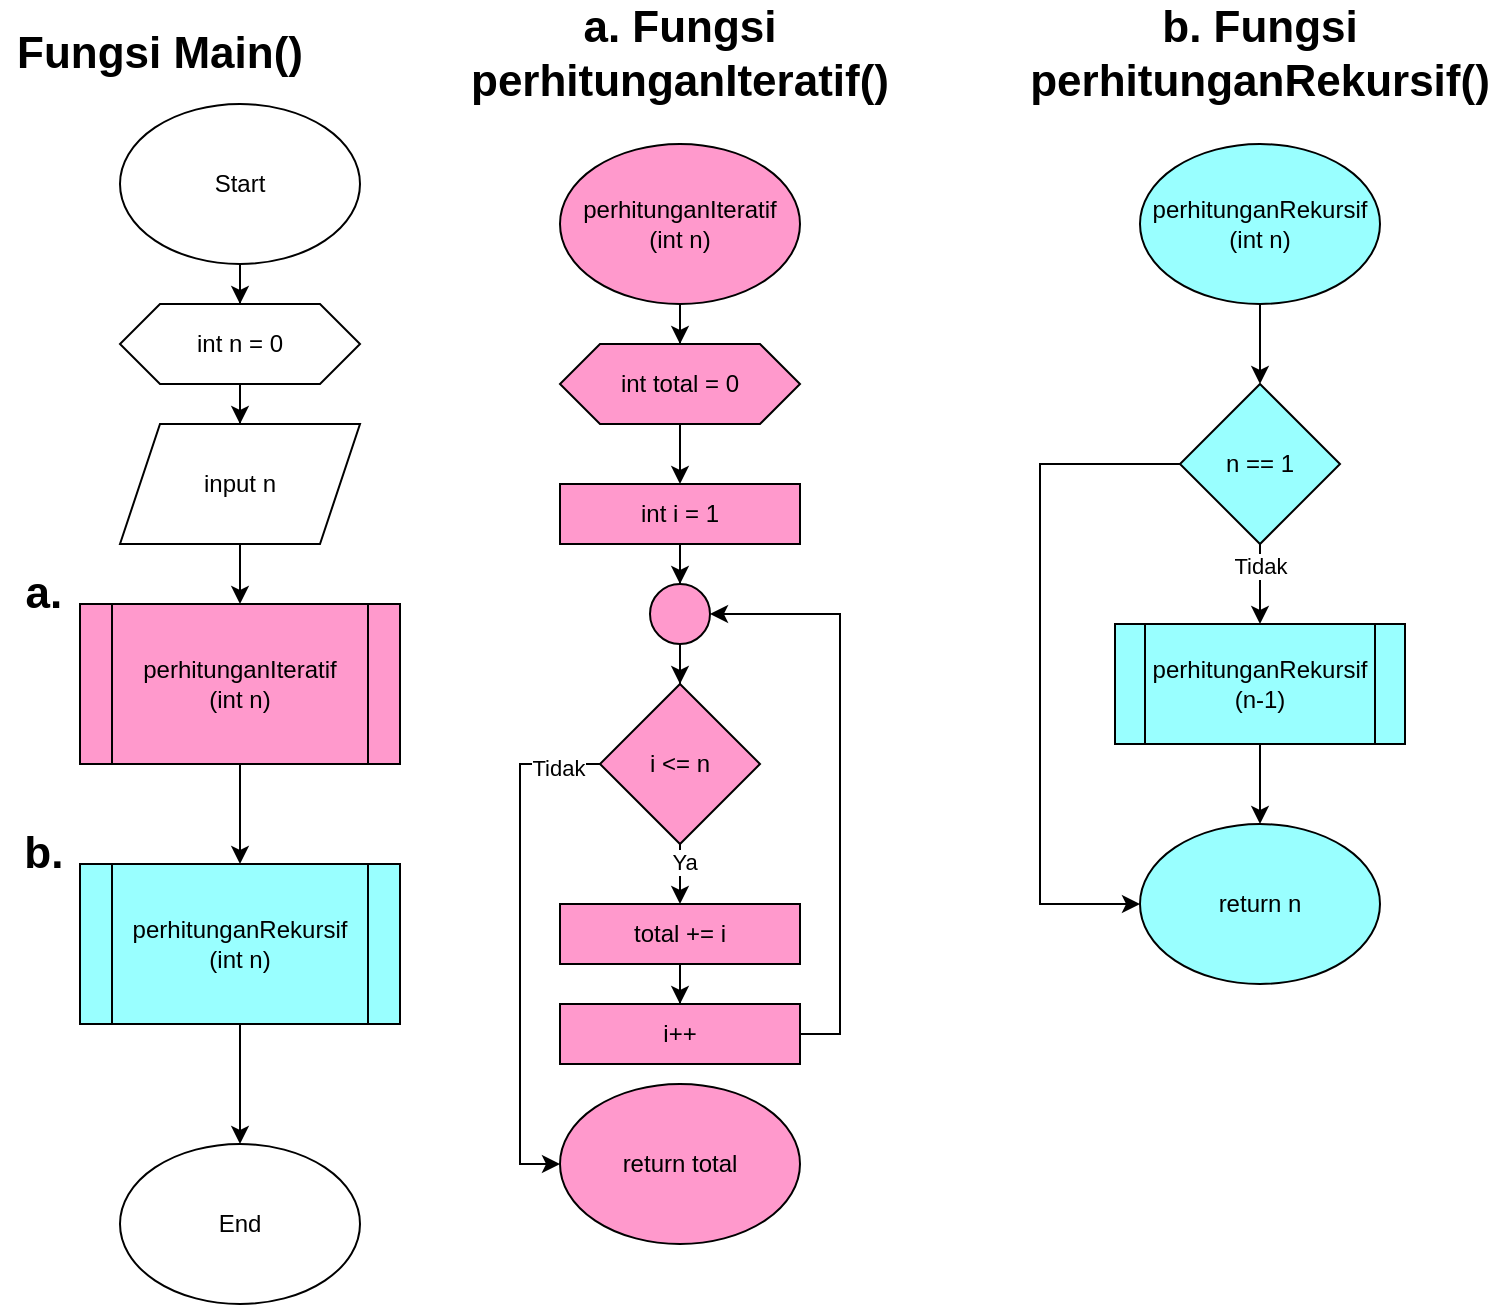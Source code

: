 <mxfile version="22.1.4" type="device">
  <diagram id="C5RBs43oDa-KdzZeNtuy" name="Page-1">
    <mxGraphModel dx="1304" dy="713" grid="1" gridSize="10" guides="1" tooltips="1" connect="1" arrows="1" fold="1" page="1" pageScale="1" pageWidth="827" pageHeight="1169" math="0" shadow="0">
      <root>
        <mxCell id="WIyWlLk6GJQsqaUBKTNV-0" />
        <mxCell id="WIyWlLk6GJQsqaUBKTNV-1" parent="WIyWlLk6GJQsqaUBKTNV-0" />
        <mxCell id="KwxrxgcA9bd_IWMUB1Oh-1" value="Fungsi Main()" style="text;html=1;strokeColor=none;fillColor=none;align=center;verticalAlign=middle;whiteSpace=wrap;rounded=0;fontStyle=1;fontSize=22;" vertex="1" parent="WIyWlLk6GJQsqaUBKTNV-1">
          <mxGeometry x="60" y="30" width="160" height="30" as="geometry" />
        </mxCell>
        <mxCell id="KwxrxgcA9bd_IWMUB1Oh-44" value="" style="edgeStyle=orthogonalEdgeStyle;rounded=0;orthogonalLoop=1;jettySize=auto;html=1;" edge="1" parent="WIyWlLk6GJQsqaUBKTNV-1" source="KwxrxgcA9bd_IWMUB1Oh-2" target="KwxrxgcA9bd_IWMUB1Oh-43">
          <mxGeometry relative="1" as="geometry" />
        </mxCell>
        <mxCell id="KwxrxgcA9bd_IWMUB1Oh-2" value="Start" style="ellipse;whiteSpace=wrap;html=1;" vertex="1" parent="WIyWlLk6GJQsqaUBKTNV-1">
          <mxGeometry x="120" y="70" width="120" height="80" as="geometry" />
        </mxCell>
        <mxCell id="KwxrxgcA9bd_IWMUB1Oh-7" style="edgeStyle=orthogonalEdgeStyle;rounded=0;orthogonalLoop=1;jettySize=auto;html=1;" edge="1" parent="WIyWlLk6GJQsqaUBKTNV-1" source="KwxrxgcA9bd_IWMUB1Oh-3" target="KwxrxgcA9bd_IWMUB1Oh-6">
          <mxGeometry relative="1" as="geometry" />
        </mxCell>
        <mxCell id="KwxrxgcA9bd_IWMUB1Oh-3" value="perhitunganIteratif&lt;br&gt;(int n)" style="shape=process;whiteSpace=wrap;html=1;backgroundOutline=1;fillColor=#FF99CC;" vertex="1" parent="WIyWlLk6GJQsqaUBKTNV-1">
          <mxGeometry x="100" y="320" width="160" height="80" as="geometry" />
        </mxCell>
        <mxCell id="KwxrxgcA9bd_IWMUB1Oh-9" value="" style="edgeStyle=orthogonalEdgeStyle;rounded=0;orthogonalLoop=1;jettySize=auto;html=1;" edge="1" parent="WIyWlLk6GJQsqaUBKTNV-1" source="KwxrxgcA9bd_IWMUB1Oh-6" target="KwxrxgcA9bd_IWMUB1Oh-8">
          <mxGeometry relative="1" as="geometry" />
        </mxCell>
        <mxCell id="KwxrxgcA9bd_IWMUB1Oh-6" value="perhitunganRekursif&lt;br&gt;(int n)" style="shape=process;whiteSpace=wrap;html=1;backgroundOutline=1;fillColor=#99FFFF;" vertex="1" parent="WIyWlLk6GJQsqaUBKTNV-1">
          <mxGeometry x="100" y="450" width="160" height="80" as="geometry" />
        </mxCell>
        <mxCell id="KwxrxgcA9bd_IWMUB1Oh-8" value="End" style="ellipse;whiteSpace=wrap;html=1;" vertex="1" parent="WIyWlLk6GJQsqaUBKTNV-1">
          <mxGeometry x="120" y="590" width="120" height="80" as="geometry" />
        </mxCell>
        <mxCell id="KwxrxgcA9bd_IWMUB1Oh-11" value="a.&amp;nbsp;" style="text;html=1;strokeColor=none;fillColor=none;align=center;verticalAlign=middle;whiteSpace=wrap;rounded=0;fontStyle=1;fontSize=22;" vertex="1" parent="WIyWlLk6GJQsqaUBKTNV-1">
          <mxGeometry x="70" y="300" width="30" height="30" as="geometry" />
        </mxCell>
        <mxCell id="KwxrxgcA9bd_IWMUB1Oh-12" value="b.&amp;nbsp;" style="text;html=1;strokeColor=none;fillColor=none;align=center;verticalAlign=middle;whiteSpace=wrap;rounded=0;fontStyle=1;fontSize=22;" vertex="1" parent="WIyWlLk6GJQsqaUBKTNV-1">
          <mxGeometry x="70" y="430" width="30" height="30" as="geometry" />
        </mxCell>
        <mxCell id="KwxrxgcA9bd_IWMUB1Oh-13" value="a. Fungsi perhitunganIteratif()" style="text;html=1;strokeColor=none;fillColor=none;align=center;verticalAlign=middle;whiteSpace=wrap;rounded=0;fontStyle=1;fontSize=22;" vertex="1" parent="WIyWlLk6GJQsqaUBKTNV-1">
          <mxGeometry x="320" y="30" width="160" height="30" as="geometry" />
        </mxCell>
        <mxCell id="KwxrxgcA9bd_IWMUB1Oh-16" value="" style="edgeStyle=orthogonalEdgeStyle;rounded=0;orthogonalLoop=1;jettySize=auto;html=1;fillColor=#FF99CC;" edge="1" parent="WIyWlLk6GJQsqaUBKTNV-1" source="KwxrxgcA9bd_IWMUB1Oh-14" target="KwxrxgcA9bd_IWMUB1Oh-15">
          <mxGeometry relative="1" as="geometry" />
        </mxCell>
        <mxCell id="KwxrxgcA9bd_IWMUB1Oh-14" value="perhitunganIteratif&lt;br&gt;(int n)" style="ellipse;whiteSpace=wrap;html=1;fillColor=#FF99CC;" vertex="1" parent="WIyWlLk6GJQsqaUBKTNV-1">
          <mxGeometry x="340" y="90" width="120" height="80" as="geometry" />
        </mxCell>
        <mxCell id="KwxrxgcA9bd_IWMUB1Oh-18" value="" style="edgeStyle=orthogonalEdgeStyle;rounded=0;orthogonalLoop=1;jettySize=auto;html=1;fillColor=#FF99CC;" edge="1" parent="WIyWlLk6GJQsqaUBKTNV-1" source="KwxrxgcA9bd_IWMUB1Oh-15" target="KwxrxgcA9bd_IWMUB1Oh-17">
          <mxGeometry relative="1" as="geometry" />
        </mxCell>
        <mxCell id="KwxrxgcA9bd_IWMUB1Oh-15" value="int total = 0" style="shape=hexagon;perimeter=hexagonPerimeter2;whiteSpace=wrap;html=1;fixedSize=1;fillColor=#FF99CC;" vertex="1" parent="WIyWlLk6GJQsqaUBKTNV-1">
          <mxGeometry x="340" y="190" width="120" height="40" as="geometry" />
        </mxCell>
        <mxCell id="KwxrxgcA9bd_IWMUB1Oh-20" value="" style="edgeStyle=orthogonalEdgeStyle;rounded=0;orthogonalLoop=1;jettySize=auto;html=1;fillColor=#FF99CC;" edge="1" parent="WIyWlLk6GJQsqaUBKTNV-1" source="KwxrxgcA9bd_IWMUB1Oh-17" target="KwxrxgcA9bd_IWMUB1Oh-19">
          <mxGeometry relative="1" as="geometry" />
        </mxCell>
        <mxCell id="KwxrxgcA9bd_IWMUB1Oh-17" value="int i = 1" style="rounded=0;whiteSpace=wrap;html=1;fillColor=#FF99CC;" vertex="1" parent="WIyWlLk6GJQsqaUBKTNV-1">
          <mxGeometry x="340" y="260" width="120" height="30" as="geometry" />
        </mxCell>
        <mxCell id="KwxrxgcA9bd_IWMUB1Oh-22" value="" style="edgeStyle=orthogonalEdgeStyle;rounded=0;orthogonalLoop=1;jettySize=auto;html=1;fillColor=#FF99CC;" edge="1" parent="WIyWlLk6GJQsqaUBKTNV-1" source="KwxrxgcA9bd_IWMUB1Oh-19" target="KwxrxgcA9bd_IWMUB1Oh-21">
          <mxGeometry relative="1" as="geometry" />
        </mxCell>
        <mxCell id="KwxrxgcA9bd_IWMUB1Oh-19" value="" style="ellipse;whiteSpace=wrap;html=1;aspect=fixed;fillColor=#FF99CC;" vertex="1" parent="WIyWlLk6GJQsqaUBKTNV-1">
          <mxGeometry x="385" y="310" width="30" height="30" as="geometry" />
        </mxCell>
        <mxCell id="KwxrxgcA9bd_IWMUB1Oh-24" value="" style="edgeStyle=orthogonalEdgeStyle;rounded=0;orthogonalLoop=1;jettySize=auto;html=1;fillColor=#FF99CC;" edge="1" parent="WIyWlLk6GJQsqaUBKTNV-1" source="KwxrxgcA9bd_IWMUB1Oh-21" target="KwxrxgcA9bd_IWMUB1Oh-23">
          <mxGeometry relative="1" as="geometry" />
        </mxCell>
        <mxCell id="KwxrxgcA9bd_IWMUB1Oh-31" value="Ya" style="edgeLabel;html=1;align=center;verticalAlign=middle;resizable=0;points=[];fillColor=#FF99CC;" vertex="1" connectable="0" parent="KwxrxgcA9bd_IWMUB1Oh-24">
          <mxGeometry x="-0.64" y="2" relative="1" as="geometry">
            <mxPoint as="offset" />
          </mxGeometry>
        </mxCell>
        <mxCell id="KwxrxgcA9bd_IWMUB1Oh-29" style="edgeStyle=orthogonalEdgeStyle;rounded=0;orthogonalLoop=1;jettySize=auto;html=1;entryX=0;entryY=0.5;entryDx=0;entryDy=0;fillColor=#FF99CC;" edge="1" parent="WIyWlLk6GJQsqaUBKTNV-1" source="KwxrxgcA9bd_IWMUB1Oh-21" target="KwxrxgcA9bd_IWMUB1Oh-25">
          <mxGeometry relative="1" as="geometry">
            <Array as="points">
              <mxPoint x="320" y="400" />
              <mxPoint x="320" y="600" />
            </Array>
          </mxGeometry>
        </mxCell>
        <mxCell id="KwxrxgcA9bd_IWMUB1Oh-30" value="Tidak" style="edgeLabel;html=1;align=center;verticalAlign=middle;resizable=0;points=[];fillColor=#FF99CC;" vertex="1" connectable="0" parent="KwxrxgcA9bd_IWMUB1Oh-29">
          <mxGeometry x="-0.84" y="2" relative="1" as="geometry">
            <mxPoint as="offset" />
          </mxGeometry>
        </mxCell>
        <mxCell id="KwxrxgcA9bd_IWMUB1Oh-21" value="i &amp;lt;= n" style="rhombus;whiteSpace=wrap;html=1;fillColor=#FF99CC;" vertex="1" parent="WIyWlLk6GJQsqaUBKTNV-1">
          <mxGeometry x="360" y="360" width="80" height="80" as="geometry" />
        </mxCell>
        <mxCell id="KwxrxgcA9bd_IWMUB1Oh-27" value="" style="edgeStyle=orthogonalEdgeStyle;rounded=0;orthogonalLoop=1;jettySize=auto;html=1;fillColor=#FF99CC;" edge="1" parent="WIyWlLk6GJQsqaUBKTNV-1" source="KwxrxgcA9bd_IWMUB1Oh-23" target="KwxrxgcA9bd_IWMUB1Oh-26">
          <mxGeometry relative="1" as="geometry" />
        </mxCell>
        <mxCell id="KwxrxgcA9bd_IWMUB1Oh-23" value="total += i" style="rounded=0;whiteSpace=wrap;html=1;fillColor=#FF99CC;" vertex="1" parent="WIyWlLk6GJQsqaUBKTNV-1">
          <mxGeometry x="340" y="470" width="120" height="30" as="geometry" />
        </mxCell>
        <mxCell id="KwxrxgcA9bd_IWMUB1Oh-25" value="return total" style="ellipse;whiteSpace=wrap;html=1;fillColor=#FF99CC;" vertex="1" parent="WIyWlLk6GJQsqaUBKTNV-1">
          <mxGeometry x="340" y="560" width="120" height="80" as="geometry" />
        </mxCell>
        <mxCell id="KwxrxgcA9bd_IWMUB1Oh-28" style="edgeStyle=orthogonalEdgeStyle;rounded=0;orthogonalLoop=1;jettySize=auto;html=1;entryX=1;entryY=0.5;entryDx=0;entryDy=0;fillColor=#FF99CC;" edge="1" parent="WIyWlLk6GJQsqaUBKTNV-1" source="KwxrxgcA9bd_IWMUB1Oh-26" target="KwxrxgcA9bd_IWMUB1Oh-19">
          <mxGeometry relative="1" as="geometry">
            <Array as="points">
              <mxPoint x="480" y="535" />
              <mxPoint x="480" y="325" />
            </Array>
          </mxGeometry>
        </mxCell>
        <mxCell id="KwxrxgcA9bd_IWMUB1Oh-26" value="i++" style="rounded=0;whiteSpace=wrap;html=1;fillColor=#FF99CC;" vertex="1" parent="WIyWlLk6GJQsqaUBKTNV-1">
          <mxGeometry x="340" y="520" width="120" height="30" as="geometry" />
        </mxCell>
        <mxCell id="KwxrxgcA9bd_IWMUB1Oh-32" value="b. Fungsi perhitunganRekursif()" style="text;html=1;strokeColor=none;fillColor=none;align=center;verticalAlign=middle;whiteSpace=wrap;rounded=0;fontStyle=1;fontSize=22;" vertex="1" parent="WIyWlLk6GJQsqaUBKTNV-1">
          <mxGeometry x="610" y="30" width="160" height="30" as="geometry" />
        </mxCell>
        <mxCell id="KwxrxgcA9bd_IWMUB1Oh-35" value="" style="edgeStyle=orthogonalEdgeStyle;rounded=0;orthogonalLoop=1;jettySize=auto;html=1;fillColor=#99FFFF;" edge="1" parent="WIyWlLk6GJQsqaUBKTNV-1" source="KwxrxgcA9bd_IWMUB1Oh-33" target="KwxrxgcA9bd_IWMUB1Oh-34">
          <mxGeometry relative="1" as="geometry" />
        </mxCell>
        <mxCell id="KwxrxgcA9bd_IWMUB1Oh-33" value="perhitunganRekursif&lt;br&gt;(int n)" style="ellipse;whiteSpace=wrap;html=1;fillColor=#99FFFF;" vertex="1" parent="WIyWlLk6GJQsqaUBKTNV-1">
          <mxGeometry x="630" y="90" width="120" height="80" as="geometry" />
        </mxCell>
        <mxCell id="KwxrxgcA9bd_IWMUB1Oh-37" value="" style="edgeStyle=orthogonalEdgeStyle;rounded=0;orthogonalLoop=1;jettySize=auto;html=1;fillColor=#99FFFF;" edge="1" parent="WIyWlLk6GJQsqaUBKTNV-1" source="KwxrxgcA9bd_IWMUB1Oh-34" target="KwxrxgcA9bd_IWMUB1Oh-36">
          <mxGeometry relative="1" as="geometry" />
        </mxCell>
        <mxCell id="KwxrxgcA9bd_IWMUB1Oh-38" value="Tidak" style="edgeLabel;html=1;align=center;verticalAlign=middle;resizable=0;points=[];fillColor=#99FFFF;" vertex="1" connectable="0" parent="KwxrxgcA9bd_IWMUB1Oh-37">
          <mxGeometry x="-0.587" y="-1" relative="1" as="geometry">
            <mxPoint x="1" y="2" as="offset" />
          </mxGeometry>
        </mxCell>
        <mxCell id="KwxrxgcA9bd_IWMUB1Oh-40" style="edgeStyle=orthogonalEdgeStyle;rounded=0;orthogonalLoop=1;jettySize=auto;html=1;entryX=0;entryY=0.5;entryDx=0;entryDy=0;fillColor=#99FFFF;" edge="1" parent="WIyWlLk6GJQsqaUBKTNV-1" source="KwxrxgcA9bd_IWMUB1Oh-34" target="KwxrxgcA9bd_IWMUB1Oh-39">
          <mxGeometry relative="1" as="geometry">
            <Array as="points">
              <mxPoint x="580" y="250" />
              <mxPoint x="580" y="470" />
            </Array>
          </mxGeometry>
        </mxCell>
        <mxCell id="KwxrxgcA9bd_IWMUB1Oh-34" value="n == 1" style="rhombus;whiteSpace=wrap;html=1;fillColor=#99FFFF;" vertex="1" parent="WIyWlLk6GJQsqaUBKTNV-1">
          <mxGeometry x="650" y="210" width="80" height="80" as="geometry" />
        </mxCell>
        <mxCell id="KwxrxgcA9bd_IWMUB1Oh-41" style="edgeStyle=orthogonalEdgeStyle;rounded=0;orthogonalLoop=1;jettySize=auto;html=1;entryX=0.5;entryY=0;entryDx=0;entryDy=0;fillColor=#99FFFF;" edge="1" parent="WIyWlLk6GJQsqaUBKTNV-1" source="KwxrxgcA9bd_IWMUB1Oh-36" target="KwxrxgcA9bd_IWMUB1Oh-39">
          <mxGeometry relative="1" as="geometry" />
        </mxCell>
        <mxCell id="KwxrxgcA9bd_IWMUB1Oh-36" value="perhitunganRekursif&lt;br&gt;(n-1)" style="shape=process;whiteSpace=wrap;html=1;backgroundOutline=1;fillColor=#99FFFF;" vertex="1" parent="WIyWlLk6GJQsqaUBKTNV-1">
          <mxGeometry x="617.5" y="330" width="145" height="60" as="geometry" />
        </mxCell>
        <mxCell id="KwxrxgcA9bd_IWMUB1Oh-39" value="return n" style="ellipse;whiteSpace=wrap;html=1;fillColor=#99FFFF;" vertex="1" parent="WIyWlLk6GJQsqaUBKTNV-1">
          <mxGeometry x="630" y="430" width="120" height="80" as="geometry" />
        </mxCell>
        <mxCell id="KwxrxgcA9bd_IWMUB1Oh-46" value="" style="edgeStyle=orthogonalEdgeStyle;rounded=0;orthogonalLoop=1;jettySize=auto;html=1;" edge="1" parent="WIyWlLk6GJQsqaUBKTNV-1" source="KwxrxgcA9bd_IWMUB1Oh-42" target="KwxrxgcA9bd_IWMUB1Oh-3">
          <mxGeometry relative="1" as="geometry" />
        </mxCell>
        <mxCell id="KwxrxgcA9bd_IWMUB1Oh-42" value="input n" style="shape=parallelogram;perimeter=parallelogramPerimeter;whiteSpace=wrap;html=1;fixedSize=1;" vertex="1" parent="WIyWlLk6GJQsqaUBKTNV-1">
          <mxGeometry x="120" y="230" width="120" height="60" as="geometry" />
        </mxCell>
        <mxCell id="KwxrxgcA9bd_IWMUB1Oh-45" value="" style="edgeStyle=orthogonalEdgeStyle;rounded=0;orthogonalLoop=1;jettySize=auto;html=1;" edge="1" parent="WIyWlLk6GJQsqaUBKTNV-1" source="KwxrxgcA9bd_IWMUB1Oh-43" target="KwxrxgcA9bd_IWMUB1Oh-42">
          <mxGeometry relative="1" as="geometry" />
        </mxCell>
        <mxCell id="KwxrxgcA9bd_IWMUB1Oh-43" value="int n = 0" style="shape=hexagon;perimeter=hexagonPerimeter2;whiteSpace=wrap;html=1;fixedSize=1;" vertex="1" parent="WIyWlLk6GJQsqaUBKTNV-1">
          <mxGeometry x="120" y="170" width="120" height="40" as="geometry" />
        </mxCell>
      </root>
    </mxGraphModel>
  </diagram>
</mxfile>
